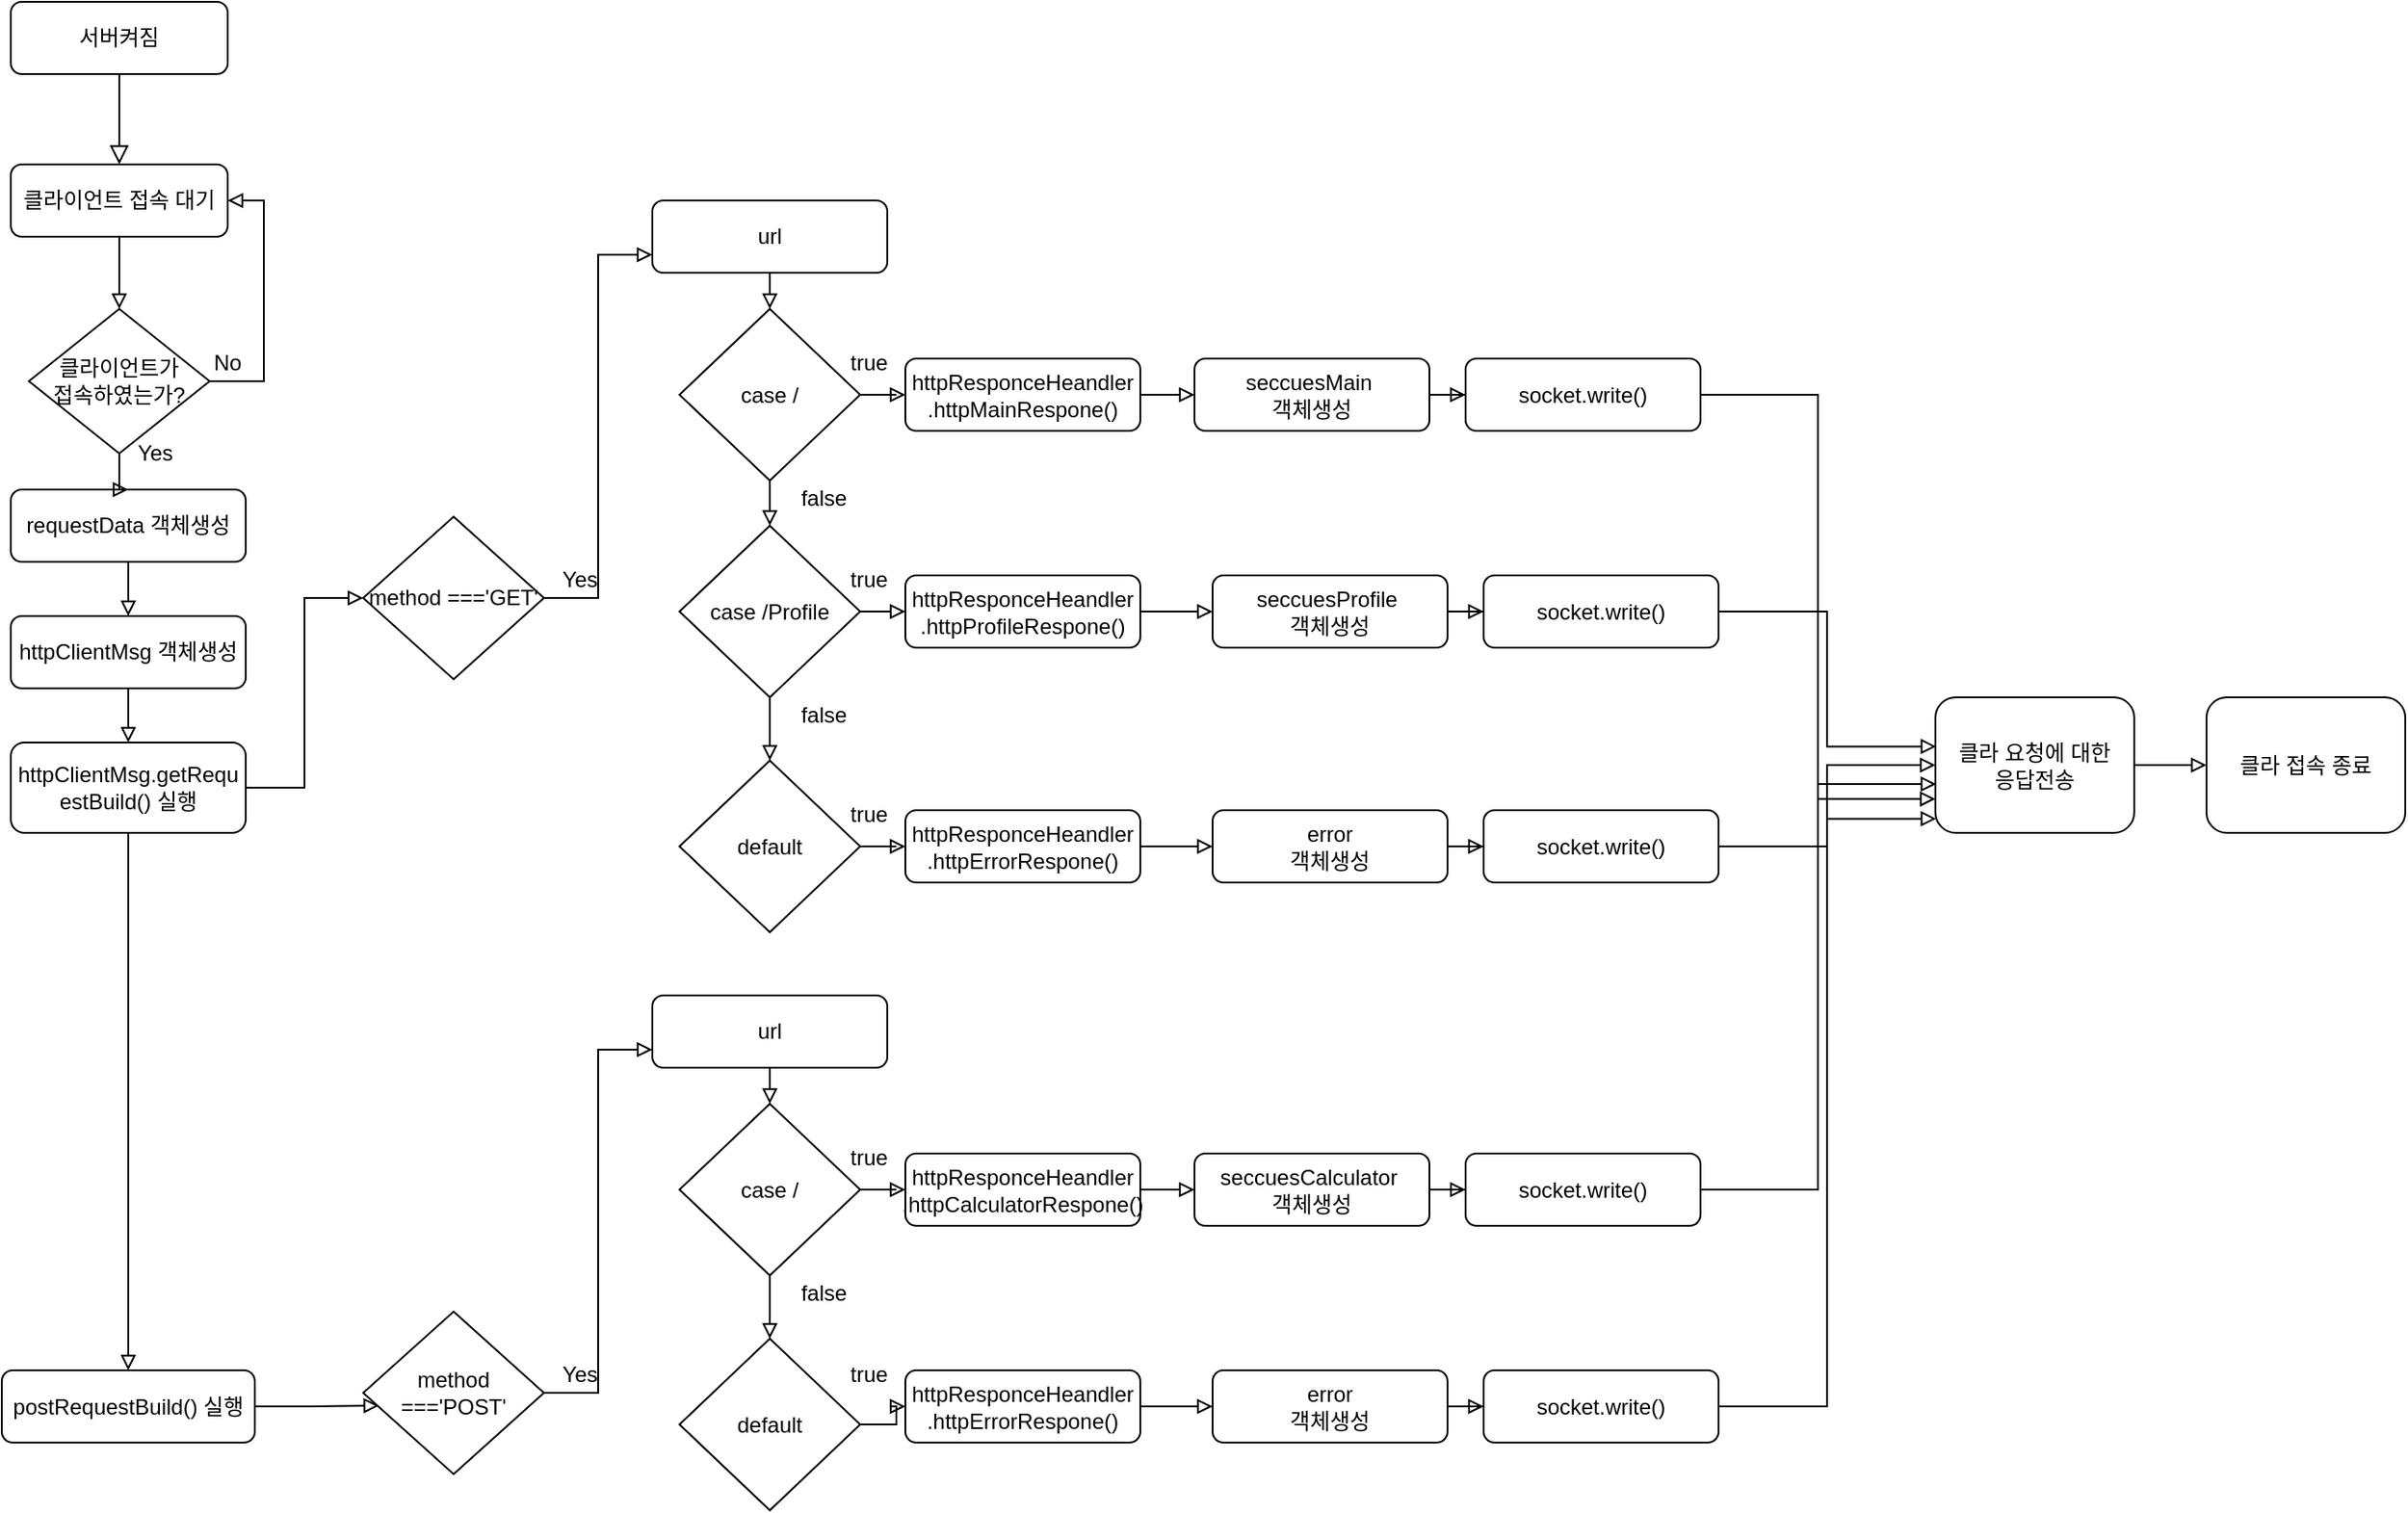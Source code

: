 <mxfile version="14.1.8" type="github">
  <diagram id="C5RBs43oDa-KdzZeNtuy" name="Page-1">
    <mxGraphModel dx="1038" dy="620" grid="1" gridSize="10" guides="1" tooltips="1" connect="1" arrows="1" fold="1" page="1" pageScale="1" pageWidth="827" pageHeight="1169" math="0" shadow="0">
      <root>
        <mxCell id="WIyWlLk6GJQsqaUBKTNV-0" />
        <mxCell id="WIyWlLk6GJQsqaUBKTNV-1" parent="WIyWlLk6GJQsqaUBKTNV-0" />
        <mxCell id="WIyWlLk6GJQsqaUBKTNV-2" value="" style="rounded=0;html=1;jettySize=auto;orthogonalLoop=1;fontSize=11;endArrow=block;endFill=0;endSize=8;strokeWidth=1;shadow=0;labelBackgroundColor=none;edgeStyle=orthogonalEdgeStyle;" parent="WIyWlLk6GJQsqaUBKTNV-1" source="WIyWlLk6GJQsqaUBKTNV-3" edge="1">
          <mxGeometry relative="1" as="geometry">
            <mxPoint x="75" y="100" as="targetPoint" />
          </mxGeometry>
        </mxCell>
        <mxCell id="WIyWlLk6GJQsqaUBKTNV-3" value="서버켜짐" style="rounded=1;whiteSpace=wrap;html=1;fontSize=12;glass=0;strokeWidth=1;shadow=0;" parent="WIyWlLk6GJQsqaUBKTNV-1" vertex="1">
          <mxGeometry x="15" y="10" width="120" height="40" as="geometry" />
        </mxCell>
        <mxCell id="k8k3mxwGZvP8Mc64Pm2X-14" style="edgeStyle=orthogonalEdgeStyle;rounded=0;orthogonalLoop=1;jettySize=auto;html=1;entryX=0.5;entryY=0;entryDx=0;entryDy=0;endArrow=block;endFill=0;" edge="1" parent="WIyWlLk6GJQsqaUBKTNV-1" source="k8k3mxwGZvP8Mc64Pm2X-0" target="k8k3mxwGZvP8Mc64Pm2X-12">
          <mxGeometry relative="1" as="geometry" />
        </mxCell>
        <mxCell id="k8k3mxwGZvP8Mc64Pm2X-0" value="클라이언트 접속 대기" style="rounded=1;whiteSpace=wrap;html=1;fontSize=12;glass=0;strokeWidth=1;shadow=0;" vertex="1" parent="WIyWlLk6GJQsqaUBKTNV-1">
          <mxGeometry x="15" y="100" width="120" height="40" as="geometry" />
        </mxCell>
        <mxCell id="k8k3mxwGZvP8Mc64Pm2X-5" value="No" style="text;html=1;strokeColor=none;fillColor=none;align=center;verticalAlign=middle;whiteSpace=wrap;rounded=0;" vertex="1" parent="WIyWlLk6GJQsqaUBKTNV-1">
          <mxGeometry x="115" y="200" width="40" height="20" as="geometry" />
        </mxCell>
        <mxCell id="k8k3mxwGZvP8Mc64Pm2X-10" style="edgeStyle=orthogonalEdgeStyle;rounded=0;orthogonalLoop=1;jettySize=auto;html=1;entryX=0.5;entryY=0;entryDx=0;entryDy=0;endArrow=block;endFill=0;" edge="1" parent="WIyWlLk6GJQsqaUBKTNV-1" source="k8k3mxwGZvP8Mc64Pm2X-6" target="k8k3mxwGZvP8Mc64Pm2X-9">
          <mxGeometry relative="1" as="geometry" />
        </mxCell>
        <mxCell id="k8k3mxwGZvP8Mc64Pm2X-6" value="requestData 객체생성" style="rounded=1;whiteSpace=wrap;html=1;fontSize=12;glass=0;strokeWidth=1;shadow=0;" vertex="1" parent="WIyWlLk6GJQsqaUBKTNV-1">
          <mxGeometry x="15" y="280" width="130" height="40" as="geometry" />
        </mxCell>
        <mxCell id="k8k3mxwGZvP8Mc64Pm2X-8" value="Yes" style="text;html=1;strokeColor=none;fillColor=none;align=center;verticalAlign=middle;whiteSpace=wrap;rounded=0;" vertex="1" parent="WIyWlLk6GJQsqaUBKTNV-1">
          <mxGeometry x="75" y="250" width="40" height="20" as="geometry" />
        </mxCell>
        <mxCell id="k8k3mxwGZvP8Mc64Pm2X-20" style="edgeStyle=orthogonalEdgeStyle;rounded=0;orthogonalLoop=1;jettySize=auto;html=1;exitX=0.5;exitY=1;exitDx=0;exitDy=0;entryX=0.5;entryY=0;entryDx=0;entryDy=0;endArrow=block;endFill=0;" edge="1" parent="WIyWlLk6GJQsqaUBKTNV-1" source="k8k3mxwGZvP8Mc64Pm2X-9" target="k8k3mxwGZvP8Mc64Pm2X-18">
          <mxGeometry relative="1" as="geometry" />
        </mxCell>
        <mxCell id="k8k3mxwGZvP8Mc64Pm2X-9" value="httpClientMsg 객체생성" style="rounded=1;whiteSpace=wrap;html=1;fontSize=12;glass=0;strokeWidth=1;shadow=0;" vertex="1" parent="WIyWlLk6GJQsqaUBKTNV-1">
          <mxGeometry x="15" y="350" width="130" height="40" as="geometry" />
        </mxCell>
        <mxCell id="k8k3mxwGZvP8Mc64Pm2X-15" style="edgeStyle=orthogonalEdgeStyle;rounded=0;orthogonalLoop=1;jettySize=auto;html=1;entryX=0.5;entryY=0;entryDx=0;entryDy=0;endArrow=block;endFill=0;" edge="1" parent="WIyWlLk6GJQsqaUBKTNV-1" source="k8k3mxwGZvP8Mc64Pm2X-12" target="k8k3mxwGZvP8Mc64Pm2X-6">
          <mxGeometry relative="1" as="geometry" />
        </mxCell>
        <mxCell id="k8k3mxwGZvP8Mc64Pm2X-17" style="edgeStyle=orthogonalEdgeStyle;rounded=0;orthogonalLoop=1;jettySize=auto;html=1;endArrow=block;endFill=0;entryX=1;entryY=0.5;entryDx=0;entryDy=0;" edge="1" parent="WIyWlLk6GJQsqaUBKTNV-1" source="k8k3mxwGZvP8Mc64Pm2X-12" target="k8k3mxwGZvP8Mc64Pm2X-0">
          <mxGeometry relative="1" as="geometry">
            <mxPoint x="185" y="120" as="targetPoint" />
            <Array as="points">
              <mxPoint x="155" y="220" />
              <mxPoint x="155" y="120" />
            </Array>
          </mxGeometry>
        </mxCell>
        <mxCell id="k8k3mxwGZvP8Mc64Pm2X-12" value="클라이언트가&lt;br&gt;접속하였는가?" style="rhombus;whiteSpace=wrap;html=1;" vertex="1" parent="WIyWlLk6GJQsqaUBKTNV-1">
          <mxGeometry x="25" y="180" width="100" height="80" as="geometry" />
        </mxCell>
        <mxCell id="k8k3mxwGZvP8Mc64Pm2X-21" style="edgeStyle=orthogonalEdgeStyle;rounded=0;orthogonalLoop=1;jettySize=auto;html=1;exitX=0.5;exitY=1;exitDx=0;exitDy=0;entryX=0.5;entryY=0;entryDx=0;entryDy=0;endArrow=block;endFill=0;" edge="1" parent="WIyWlLk6GJQsqaUBKTNV-1" source="k8k3mxwGZvP8Mc64Pm2X-18" target="k8k3mxwGZvP8Mc64Pm2X-19">
          <mxGeometry relative="1" as="geometry" />
        </mxCell>
        <mxCell id="k8k3mxwGZvP8Mc64Pm2X-25" style="edgeStyle=orthogonalEdgeStyle;rounded=0;orthogonalLoop=1;jettySize=auto;html=1;endArrow=block;endFill=0;entryX=0;entryY=0.5;entryDx=0;entryDy=0;" edge="1" parent="WIyWlLk6GJQsqaUBKTNV-1" source="k8k3mxwGZvP8Mc64Pm2X-18" target="k8k3mxwGZvP8Mc64Pm2X-26">
          <mxGeometry relative="1" as="geometry">
            <mxPoint x="185" y="440" as="targetPoint" />
          </mxGeometry>
        </mxCell>
        <mxCell id="k8k3mxwGZvP8Mc64Pm2X-18" value="httpClientMsg.getRequ&lt;br&gt;estBuild() 실행" style="rounded=1;whiteSpace=wrap;html=1;fontSize=12;glass=0;strokeWidth=1;shadow=0;" vertex="1" parent="WIyWlLk6GJQsqaUBKTNV-1">
          <mxGeometry x="15" y="420" width="130" height="50" as="geometry" />
        </mxCell>
        <mxCell id="k8k3mxwGZvP8Mc64Pm2X-495" style="edgeStyle=orthogonalEdgeStyle;rounded=0;orthogonalLoop=1;jettySize=auto;html=1;entryX=0.088;entryY=0.578;entryDx=0;entryDy=0;entryPerimeter=0;endArrow=block;endFill=0;" edge="1" parent="WIyWlLk6GJQsqaUBKTNV-1" source="k8k3mxwGZvP8Mc64Pm2X-19" target="k8k3mxwGZvP8Mc64Pm2X-463">
          <mxGeometry relative="1" as="geometry" />
        </mxCell>
        <mxCell id="k8k3mxwGZvP8Mc64Pm2X-19" value="postRequestBuild() 실행" style="rounded=1;whiteSpace=wrap;html=1;fontSize=12;glass=0;strokeWidth=1;shadow=0;" vertex="1" parent="WIyWlLk6GJQsqaUBKTNV-1">
          <mxGeometry x="10" y="767.5" width="140" height="40" as="geometry" />
        </mxCell>
        <mxCell id="k8k3mxwGZvP8Mc64Pm2X-27" style="edgeStyle=orthogonalEdgeStyle;rounded=0;orthogonalLoop=1;jettySize=auto;html=1;endArrow=block;endFill=0;entryX=0;entryY=0.75;entryDx=0;entryDy=0;" edge="1" parent="WIyWlLk6GJQsqaUBKTNV-1" source="k8k3mxwGZvP8Mc64Pm2X-26" target="k8k3mxwGZvP8Mc64Pm2X-30">
          <mxGeometry relative="1" as="geometry">
            <mxPoint x="370" y="340" as="targetPoint" />
          </mxGeometry>
        </mxCell>
        <mxCell id="k8k3mxwGZvP8Mc64Pm2X-26" value="method ===&#39;GET&#39;" style="rhombus;whiteSpace=wrap;html=1;" vertex="1" parent="WIyWlLk6GJQsqaUBKTNV-1">
          <mxGeometry x="210" y="295" width="100" height="90" as="geometry" />
        </mxCell>
        <mxCell id="k8k3mxwGZvP8Mc64Pm2X-28" value="Yes" style="text;html=1;strokeColor=none;fillColor=none;align=center;verticalAlign=middle;whiteSpace=wrap;rounded=0;" vertex="1" parent="WIyWlLk6GJQsqaUBKTNV-1">
          <mxGeometry x="310" y="320" width="40" height="20" as="geometry" />
        </mxCell>
        <mxCell id="k8k3mxwGZvP8Mc64Pm2X-34" style="edgeStyle=orthogonalEdgeStyle;rounded=0;orthogonalLoop=1;jettySize=auto;html=1;exitX=0.5;exitY=1;exitDx=0;exitDy=0;endArrow=block;endFill=0;" edge="1" parent="WIyWlLk6GJQsqaUBKTNV-1" source="k8k3mxwGZvP8Mc64Pm2X-29">
          <mxGeometry relative="1" as="geometry">
            <mxPoint x="435" y="430" as="targetPoint" />
          </mxGeometry>
        </mxCell>
        <mxCell id="k8k3mxwGZvP8Mc64Pm2X-443" style="edgeStyle=orthogonalEdgeStyle;rounded=0;orthogonalLoop=1;jettySize=auto;html=1;exitX=1;exitY=0.5;exitDx=0;exitDy=0;entryX=0;entryY=0.5;entryDx=0;entryDy=0;endArrow=block;endFill=0;" edge="1" parent="WIyWlLk6GJQsqaUBKTNV-1" source="k8k3mxwGZvP8Mc64Pm2X-29" target="k8k3mxwGZvP8Mc64Pm2X-440">
          <mxGeometry relative="1" as="geometry" />
        </mxCell>
        <mxCell id="k8k3mxwGZvP8Mc64Pm2X-29" value="case /Profile" style="rhombus;whiteSpace=wrap;html=1;" vertex="1" parent="WIyWlLk6GJQsqaUBKTNV-1">
          <mxGeometry x="385" y="300" width="100" height="95" as="geometry" />
        </mxCell>
        <mxCell id="k8k3mxwGZvP8Mc64Pm2X-35" style="edgeStyle=orthogonalEdgeStyle;rounded=0;orthogonalLoop=1;jettySize=auto;html=1;exitX=0.5;exitY=1;exitDx=0;exitDy=0;entryX=0.5;entryY=0;entryDx=0;entryDy=0;endArrow=block;endFill=0;" edge="1" parent="WIyWlLk6GJQsqaUBKTNV-1" source="k8k3mxwGZvP8Mc64Pm2X-30" target="k8k3mxwGZvP8Mc64Pm2X-31">
          <mxGeometry relative="1" as="geometry" />
        </mxCell>
        <mxCell id="k8k3mxwGZvP8Mc64Pm2X-30" value="url" style="rounded=1;whiteSpace=wrap;html=1;fontSize=12;glass=0;strokeWidth=1;shadow=0;" vertex="1" parent="WIyWlLk6GJQsqaUBKTNV-1">
          <mxGeometry x="370" y="120" width="130" height="40" as="geometry" />
        </mxCell>
        <mxCell id="k8k3mxwGZvP8Mc64Pm2X-33" style="edgeStyle=orthogonalEdgeStyle;rounded=0;orthogonalLoop=1;jettySize=auto;html=1;exitX=0.5;exitY=1;exitDx=0;exitDy=0;entryX=0.5;entryY=0;entryDx=0;entryDy=0;endArrow=block;endFill=0;" edge="1" parent="WIyWlLk6GJQsqaUBKTNV-1" source="k8k3mxwGZvP8Mc64Pm2X-31" target="k8k3mxwGZvP8Mc64Pm2X-29">
          <mxGeometry relative="1" as="geometry" />
        </mxCell>
        <mxCell id="k8k3mxwGZvP8Mc64Pm2X-442" style="edgeStyle=orthogonalEdgeStyle;rounded=0;orthogonalLoop=1;jettySize=auto;html=1;entryX=0;entryY=0.5;entryDx=0;entryDy=0;endArrow=block;endFill=0;" edge="1" parent="WIyWlLk6GJQsqaUBKTNV-1" source="k8k3mxwGZvP8Mc64Pm2X-31" target="k8k3mxwGZvP8Mc64Pm2X-439">
          <mxGeometry relative="1" as="geometry" />
        </mxCell>
        <mxCell id="k8k3mxwGZvP8Mc64Pm2X-31" value="case /" style="rhombus;whiteSpace=wrap;html=1;" vertex="1" parent="WIyWlLk6GJQsqaUBKTNV-1">
          <mxGeometry x="385" y="180" width="100" height="95" as="geometry" />
        </mxCell>
        <mxCell id="k8k3mxwGZvP8Mc64Pm2X-444" style="edgeStyle=orthogonalEdgeStyle;rounded=0;orthogonalLoop=1;jettySize=auto;html=1;exitX=1;exitY=0.5;exitDx=0;exitDy=0;endArrow=block;endFill=0;" edge="1" parent="WIyWlLk6GJQsqaUBKTNV-1" source="k8k3mxwGZvP8Mc64Pm2X-32" target="k8k3mxwGZvP8Mc64Pm2X-441">
          <mxGeometry relative="1" as="geometry" />
        </mxCell>
        <mxCell id="k8k3mxwGZvP8Mc64Pm2X-32" value="default" style="rhombus;whiteSpace=wrap;html=1;" vertex="1" parent="WIyWlLk6GJQsqaUBKTNV-1">
          <mxGeometry x="385" y="430" width="100" height="95" as="geometry" />
        </mxCell>
        <mxCell id="k8k3mxwGZvP8Mc64Pm2X-436" value="false" style="text;html=1;strokeColor=none;fillColor=none;align=center;verticalAlign=middle;whiteSpace=wrap;rounded=0;" vertex="1" parent="WIyWlLk6GJQsqaUBKTNV-1">
          <mxGeometry x="445" y="275" width="40" height="20" as="geometry" />
        </mxCell>
        <mxCell id="k8k3mxwGZvP8Mc64Pm2X-437" value="false" style="text;html=1;strokeColor=none;fillColor=none;align=center;verticalAlign=middle;whiteSpace=wrap;rounded=0;" vertex="1" parent="WIyWlLk6GJQsqaUBKTNV-1">
          <mxGeometry x="445" y="395" width="40" height="20" as="geometry" />
        </mxCell>
        <mxCell id="k8k3mxwGZvP8Mc64Pm2X-452" style="edgeStyle=orthogonalEdgeStyle;rounded=0;orthogonalLoop=1;jettySize=auto;html=1;endArrow=block;endFill=0;" edge="1" parent="WIyWlLk6GJQsqaUBKTNV-1" source="k8k3mxwGZvP8Mc64Pm2X-439" target="k8k3mxwGZvP8Mc64Pm2X-448">
          <mxGeometry relative="1" as="geometry" />
        </mxCell>
        <mxCell id="k8k3mxwGZvP8Mc64Pm2X-439" value="httpResponceHeandler&lt;br&gt;.httpMainRespone()" style="rounded=1;whiteSpace=wrap;html=1;fontSize=12;glass=0;strokeWidth=1;shadow=0;" vertex="1" parent="WIyWlLk6GJQsqaUBKTNV-1">
          <mxGeometry x="510" y="207.5" width="130" height="40" as="geometry" />
        </mxCell>
        <mxCell id="k8k3mxwGZvP8Mc64Pm2X-460" style="edgeStyle=orthogonalEdgeStyle;rounded=0;orthogonalLoop=1;jettySize=auto;html=1;entryX=0;entryY=0.5;entryDx=0;entryDy=0;endArrow=block;endFill=0;" edge="1" parent="WIyWlLk6GJQsqaUBKTNV-1" source="k8k3mxwGZvP8Mc64Pm2X-440" target="k8k3mxwGZvP8Mc64Pm2X-455">
          <mxGeometry relative="1" as="geometry" />
        </mxCell>
        <mxCell id="k8k3mxwGZvP8Mc64Pm2X-440" value="httpResponceHeandler&lt;br&gt;.httpProfileRespone()" style="rounded=1;whiteSpace=wrap;html=1;fontSize=12;glass=0;strokeWidth=1;shadow=0;" vertex="1" parent="WIyWlLk6GJQsqaUBKTNV-1">
          <mxGeometry x="510" y="327.5" width="130" height="40" as="geometry" />
        </mxCell>
        <mxCell id="k8k3mxwGZvP8Mc64Pm2X-461" style="edgeStyle=orthogonalEdgeStyle;rounded=0;orthogonalLoop=1;jettySize=auto;html=1;exitX=1;exitY=0.5;exitDx=0;exitDy=0;entryX=0;entryY=0.5;entryDx=0;entryDy=0;endArrow=block;endFill=0;" edge="1" parent="WIyWlLk6GJQsqaUBKTNV-1" source="k8k3mxwGZvP8Mc64Pm2X-441" target="k8k3mxwGZvP8Mc64Pm2X-458">
          <mxGeometry relative="1" as="geometry" />
        </mxCell>
        <mxCell id="k8k3mxwGZvP8Mc64Pm2X-441" value="httpResponceHeandler&lt;br&gt;.httpErrorRespone()" style="rounded=1;whiteSpace=wrap;html=1;fontSize=12;glass=0;strokeWidth=1;shadow=0;" vertex="1" parent="WIyWlLk6GJQsqaUBKTNV-1">
          <mxGeometry x="510" y="457.5" width="130" height="40" as="geometry" />
        </mxCell>
        <mxCell id="k8k3mxwGZvP8Mc64Pm2X-445" value="true" style="text;html=1;strokeColor=none;fillColor=none;align=center;verticalAlign=middle;whiteSpace=wrap;rounded=0;" vertex="1" parent="WIyWlLk6GJQsqaUBKTNV-1">
          <mxGeometry x="470" y="200" width="40" height="20" as="geometry" />
        </mxCell>
        <mxCell id="k8k3mxwGZvP8Mc64Pm2X-446" value="true" style="text;html=1;strokeColor=none;fillColor=none;align=center;verticalAlign=middle;whiteSpace=wrap;rounded=0;" vertex="1" parent="WIyWlLk6GJQsqaUBKTNV-1">
          <mxGeometry x="470" y="320" width="40" height="20" as="geometry" />
        </mxCell>
        <mxCell id="k8k3mxwGZvP8Mc64Pm2X-447" value="true" style="text;html=1;strokeColor=none;fillColor=none;align=center;verticalAlign=middle;whiteSpace=wrap;rounded=0;" vertex="1" parent="WIyWlLk6GJQsqaUBKTNV-1">
          <mxGeometry x="470" y="450" width="40" height="20" as="geometry" />
        </mxCell>
        <mxCell id="k8k3mxwGZvP8Mc64Pm2X-453" style="edgeStyle=orthogonalEdgeStyle;rounded=0;orthogonalLoop=1;jettySize=auto;html=1;entryX=0;entryY=0.5;entryDx=0;entryDy=0;endArrow=block;endFill=0;" edge="1" parent="WIyWlLk6GJQsqaUBKTNV-1" source="k8k3mxwGZvP8Mc64Pm2X-448" target="k8k3mxwGZvP8Mc64Pm2X-449">
          <mxGeometry relative="1" as="geometry" />
        </mxCell>
        <mxCell id="k8k3mxwGZvP8Mc64Pm2X-448" value="seccuesMain&amp;nbsp;&lt;br&gt;객체생성" style="rounded=1;whiteSpace=wrap;html=1;fontSize=12;glass=0;strokeWidth=1;shadow=0;" vertex="1" parent="WIyWlLk6GJQsqaUBKTNV-1">
          <mxGeometry x="670" y="207.5" width="130" height="40" as="geometry" />
        </mxCell>
        <mxCell id="k8k3mxwGZvP8Mc64Pm2X-499" style="edgeStyle=orthogonalEdgeStyle;rounded=0;orthogonalLoop=1;jettySize=auto;html=1;endArrow=block;endFill=0;entryX=0;entryY=0.75;entryDx=0;entryDy=0;" edge="1" parent="WIyWlLk6GJQsqaUBKTNV-1" source="k8k3mxwGZvP8Mc64Pm2X-449" target="k8k3mxwGZvP8Mc64Pm2X-498">
          <mxGeometry relative="1" as="geometry">
            <mxPoint x="1030" y="440" as="targetPoint" />
          </mxGeometry>
        </mxCell>
        <mxCell id="k8k3mxwGZvP8Mc64Pm2X-449" value="socket.write()" style="rounded=1;whiteSpace=wrap;html=1;fontSize=12;glass=0;strokeWidth=1;shadow=0;" vertex="1" parent="WIyWlLk6GJQsqaUBKTNV-1">
          <mxGeometry x="820" y="207.5" width="130" height="40" as="geometry" />
        </mxCell>
        <mxCell id="k8k3mxwGZvP8Mc64Pm2X-454" style="edgeStyle=orthogonalEdgeStyle;rounded=0;orthogonalLoop=1;jettySize=auto;html=1;entryX=0;entryY=0.5;entryDx=0;entryDy=0;endArrow=block;endFill=0;" edge="1" parent="WIyWlLk6GJQsqaUBKTNV-1" source="k8k3mxwGZvP8Mc64Pm2X-455" target="k8k3mxwGZvP8Mc64Pm2X-456">
          <mxGeometry relative="1" as="geometry" />
        </mxCell>
        <mxCell id="k8k3mxwGZvP8Mc64Pm2X-455" value="seccuesProfile&amp;nbsp;&lt;br&gt;객체생성" style="rounded=1;whiteSpace=wrap;html=1;fontSize=12;glass=0;strokeWidth=1;shadow=0;" vertex="1" parent="WIyWlLk6GJQsqaUBKTNV-1">
          <mxGeometry x="680" y="327.5" width="130" height="40" as="geometry" />
        </mxCell>
        <mxCell id="k8k3mxwGZvP8Mc64Pm2X-502" style="edgeStyle=orthogonalEdgeStyle;rounded=0;orthogonalLoop=1;jettySize=auto;html=1;entryX=0.004;entryY=0.363;entryDx=0;entryDy=0;entryPerimeter=0;endArrow=block;endFill=0;" edge="1" parent="WIyWlLk6GJQsqaUBKTNV-1" source="k8k3mxwGZvP8Mc64Pm2X-456" target="k8k3mxwGZvP8Mc64Pm2X-498">
          <mxGeometry relative="1" as="geometry" />
        </mxCell>
        <mxCell id="k8k3mxwGZvP8Mc64Pm2X-456" value="socket.write()" style="rounded=1;whiteSpace=wrap;html=1;fontSize=12;glass=0;strokeWidth=1;shadow=0;" vertex="1" parent="WIyWlLk6GJQsqaUBKTNV-1">
          <mxGeometry x="830" y="327.5" width="130" height="40" as="geometry" />
        </mxCell>
        <mxCell id="k8k3mxwGZvP8Mc64Pm2X-457" style="edgeStyle=orthogonalEdgeStyle;rounded=0;orthogonalLoop=1;jettySize=auto;html=1;entryX=0;entryY=0.5;entryDx=0;entryDy=0;endArrow=block;endFill=0;" edge="1" parent="WIyWlLk6GJQsqaUBKTNV-1" source="k8k3mxwGZvP8Mc64Pm2X-458" target="k8k3mxwGZvP8Mc64Pm2X-459">
          <mxGeometry relative="1" as="geometry" />
        </mxCell>
        <mxCell id="k8k3mxwGZvP8Mc64Pm2X-458" value="error&lt;br&gt;객체생성" style="rounded=1;whiteSpace=wrap;html=1;fontSize=12;glass=0;strokeWidth=1;shadow=0;" vertex="1" parent="WIyWlLk6GJQsqaUBKTNV-1">
          <mxGeometry x="680" y="457.5" width="130" height="40" as="geometry" />
        </mxCell>
        <mxCell id="k8k3mxwGZvP8Mc64Pm2X-503" style="edgeStyle=orthogonalEdgeStyle;rounded=0;orthogonalLoop=1;jettySize=auto;html=1;entryX=0;entryY=0.5;entryDx=0;entryDy=0;endArrow=block;endFill=0;" edge="1" parent="WIyWlLk6GJQsqaUBKTNV-1" source="k8k3mxwGZvP8Mc64Pm2X-459" target="k8k3mxwGZvP8Mc64Pm2X-498">
          <mxGeometry relative="1" as="geometry" />
        </mxCell>
        <mxCell id="k8k3mxwGZvP8Mc64Pm2X-459" value="socket.write()" style="rounded=1;whiteSpace=wrap;html=1;fontSize=12;glass=0;strokeWidth=1;shadow=0;" vertex="1" parent="WIyWlLk6GJQsqaUBKTNV-1">
          <mxGeometry x="830" y="457.5" width="130" height="40" as="geometry" />
        </mxCell>
        <mxCell id="k8k3mxwGZvP8Mc64Pm2X-462" style="edgeStyle=orthogonalEdgeStyle;rounded=0;orthogonalLoop=1;jettySize=auto;html=1;endArrow=block;endFill=0;entryX=0;entryY=0.75;entryDx=0;entryDy=0;" edge="1" parent="WIyWlLk6GJQsqaUBKTNV-1" source="k8k3mxwGZvP8Mc64Pm2X-463" target="k8k3mxwGZvP8Mc64Pm2X-469">
          <mxGeometry relative="1" as="geometry">
            <mxPoint x="370" y="780" as="targetPoint" />
          </mxGeometry>
        </mxCell>
        <mxCell id="k8k3mxwGZvP8Mc64Pm2X-463" value="method ===&#39;POST&#39;" style="rhombus;whiteSpace=wrap;html=1;" vertex="1" parent="WIyWlLk6GJQsqaUBKTNV-1">
          <mxGeometry x="210" y="735" width="100" height="90" as="geometry" />
        </mxCell>
        <mxCell id="k8k3mxwGZvP8Mc64Pm2X-464" value="Yes" style="text;html=1;strokeColor=none;fillColor=none;align=center;verticalAlign=middle;whiteSpace=wrap;rounded=0;" vertex="1" parent="WIyWlLk6GJQsqaUBKTNV-1">
          <mxGeometry x="310" y="760" width="40" height="20" as="geometry" />
        </mxCell>
        <mxCell id="k8k3mxwGZvP8Mc64Pm2X-468" style="edgeStyle=orthogonalEdgeStyle;rounded=0;orthogonalLoop=1;jettySize=auto;html=1;exitX=0.5;exitY=1;exitDx=0;exitDy=0;entryX=0.5;entryY=0;entryDx=0;entryDy=0;endArrow=block;endFill=0;" edge="1" parent="WIyWlLk6GJQsqaUBKTNV-1" source="k8k3mxwGZvP8Mc64Pm2X-469" target="k8k3mxwGZvP8Mc64Pm2X-472">
          <mxGeometry relative="1" as="geometry" />
        </mxCell>
        <mxCell id="k8k3mxwGZvP8Mc64Pm2X-469" value="url" style="rounded=1;whiteSpace=wrap;html=1;fontSize=12;glass=0;strokeWidth=1;shadow=0;" vertex="1" parent="WIyWlLk6GJQsqaUBKTNV-1">
          <mxGeometry x="370" y="560" width="130" height="40" as="geometry" />
        </mxCell>
        <mxCell id="k8k3mxwGZvP8Mc64Pm2X-471" style="edgeStyle=orthogonalEdgeStyle;rounded=0;orthogonalLoop=1;jettySize=auto;html=1;entryX=0;entryY=0.5;entryDx=0;entryDy=0;endArrow=block;endFill=0;" edge="1" parent="WIyWlLk6GJQsqaUBKTNV-1" source="k8k3mxwGZvP8Mc64Pm2X-472" target="k8k3mxwGZvP8Mc64Pm2X-478">
          <mxGeometry relative="1" as="geometry" />
        </mxCell>
        <mxCell id="k8k3mxwGZvP8Mc64Pm2X-497" style="edgeStyle=orthogonalEdgeStyle;rounded=0;orthogonalLoop=1;jettySize=auto;html=1;exitX=0.5;exitY=1;exitDx=0;exitDy=0;entryX=0.5;entryY=0;entryDx=0;entryDy=0;endArrow=block;endFill=0;" edge="1" parent="WIyWlLk6GJQsqaUBKTNV-1" source="k8k3mxwGZvP8Mc64Pm2X-472" target="k8k3mxwGZvP8Mc64Pm2X-474">
          <mxGeometry relative="1" as="geometry" />
        </mxCell>
        <mxCell id="k8k3mxwGZvP8Mc64Pm2X-472" value="case /" style="rhombus;whiteSpace=wrap;html=1;" vertex="1" parent="WIyWlLk6GJQsqaUBKTNV-1">
          <mxGeometry x="385" y="620" width="100" height="95" as="geometry" />
        </mxCell>
        <mxCell id="k8k3mxwGZvP8Mc64Pm2X-473" style="edgeStyle=orthogonalEdgeStyle;rounded=0;orthogonalLoop=1;jettySize=auto;html=1;exitX=1;exitY=0.5;exitDx=0;exitDy=0;endArrow=block;endFill=0;" edge="1" parent="WIyWlLk6GJQsqaUBKTNV-1" source="k8k3mxwGZvP8Mc64Pm2X-474" target="k8k3mxwGZvP8Mc64Pm2X-482">
          <mxGeometry relative="1" as="geometry" />
        </mxCell>
        <mxCell id="k8k3mxwGZvP8Mc64Pm2X-474" value="default" style="rhombus;whiteSpace=wrap;html=1;" vertex="1" parent="WIyWlLk6GJQsqaUBKTNV-1">
          <mxGeometry x="385" y="750" width="100" height="95" as="geometry" />
        </mxCell>
        <mxCell id="k8k3mxwGZvP8Mc64Pm2X-475" value="false" style="text;html=1;strokeColor=none;fillColor=none;align=center;verticalAlign=middle;whiteSpace=wrap;rounded=0;" vertex="1" parent="WIyWlLk6GJQsqaUBKTNV-1">
          <mxGeometry x="445" y="715" width="40" height="20" as="geometry" />
        </mxCell>
        <mxCell id="k8k3mxwGZvP8Mc64Pm2X-477" style="edgeStyle=orthogonalEdgeStyle;rounded=0;orthogonalLoop=1;jettySize=auto;html=1;endArrow=block;endFill=0;" edge="1" parent="WIyWlLk6GJQsqaUBKTNV-1" source="k8k3mxwGZvP8Mc64Pm2X-478" target="k8k3mxwGZvP8Mc64Pm2X-487">
          <mxGeometry relative="1" as="geometry" />
        </mxCell>
        <mxCell id="k8k3mxwGZvP8Mc64Pm2X-478" value="httpResponceHeandler&lt;br&gt;.httpCalculatorRespone()" style="rounded=1;whiteSpace=wrap;html=1;fontSize=12;glass=0;strokeWidth=1;shadow=0;" vertex="1" parent="WIyWlLk6GJQsqaUBKTNV-1">
          <mxGeometry x="510" y="647.5" width="130" height="40" as="geometry" />
        </mxCell>
        <mxCell id="k8k3mxwGZvP8Mc64Pm2X-481" style="edgeStyle=orthogonalEdgeStyle;rounded=0;orthogonalLoop=1;jettySize=auto;html=1;exitX=1;exitY=0.5;exitDx=0;exitDy=0;entryX=0;entryY=0.5;entryDx=0;entryDy=0;endArrow=block;endFill=0;" edge="1" parent="WIyWlLk6GJQsqaUBKTNV-1" source="k8k3mxwGZvP8Mc64Pm2X-482" target="k8k3mxwGZvP8Mc64Pm2X-493">
          <mxGeometry relative="1" as="geometry" />
        </mxCell>
        <mxCell id="k8k3mxwGZvP8Mc64Pm2X-482" value="httpResponceHeandler&lt;br&gt;.httpErrorRespone()" style="rounded=1;whiteSpace=wrap;html=1;fontSize=12;glass=0;strokeWidth=1;shadow=0;" vertex="1" parent="WIyWlLk6GJQsqaUBKTNV-1">
          <mxGeometry x="510" y="767.5" width="130" height="40" as="geometry" />
        </mxCell>
        <mxCell id="k8k3mxwGZvP8Mc64Pm2X-483" value="true" style="text;html=1;strokeColor=none;fillColor=none;align=center;verticalAlign=middle;whiteSpace=wrap;rounded=0;" vertex="1" parent="WIyWlLk6GJQsqaUBKTNV-1">
          <mxGeometry x="470" y="640" width="40" height="20" as="geometry" />
        </mxCell>
        <mxCell id="k8k3mxwGZvP8Mc64Pm2X-485" value="true" style="text;html=1;strokeColor=none;fillColor=none;align=center;verticalAlign=middle;whiteSpace=wrap;rounded=0;" vertex="1" parent="WIyWlLk6GJQsqaUBKTNV-1">
          <mxGeometry x="470" y="760" width="40" height="20" as="geometry" />
        </mxCell>
        <mxCell id="k8k3mxwGZvP8Mc64Pm2X-486" style="edgeStyle=orthogonalEdgeStyle;rounded=0;orthogonalLoop=1;jettySize=auto;html=1;entryX=0;entryY=0.5;entryDx=0;entryDy=0;endArrow=block;endFill=0;" edge="1" parent="WIyWlLk6GJQsqaUBKTNV-1" source="k8k3mxwGZvP8Mc64Pm2X-487" target="k8k3mxwGZvP8Mc64Pm2X-488">
          <mxGeometry relative="1" as="geometry" />
        </mxCell>
        <mxCell id="k8k3mxwGZvP8Mc64Pm2X-487" value="seccuesCalculator&amp;nbsp;&lt;br&gt;객체생성" style="rounded=1;whiteSpace=wrap;html=1;fontSize=12;glass=0;strokeWidth=1;shadow=0;" vertex="1" parent="WIyWlLk6GJQsqaUBKTNV-1">
          <mxGeometry x="670" y="647.5" width="130" height="40" as="geometry" />
        </mxCell>
        <mxCell id="k8k3mxwGZvP8Mc64Pm2X-504" style="edgeStyle=orthogonalEdgeStyle;rounded=0;orthogonalLoop=1;jettySize=auto;html=1;entryX=0.004;entryY=0.64;entryDx=0;entryDy=0;entryPerimeter=0;endArrow=block;endFill=0;" edge="1" parent="WIyWlLk6GJQsqaUBKTNV-1" source="k8k3mxwGZvP8Mc64Pm2X-488" target="k8k3mxwGZvP8Mc64Pm2X-498">
          <mxGeometry relative="1" as="geometry" />
        </mxCell>
        <mxCell id="k8k3mxwGZvP8Mc64Pm2X-488" value="socket.write()" style="rounded=1;whiteSpace=wrap;html=1;fontSize=12;glass=0;strokeWidth=1;shadow=0;" vertex="1" parent="WIyWlLk6GJQsqaUBKTNV-1">
          <mxGeometry x="820" y="647.5" width="130" height="40" as="geometry" />
        </mxCell>
        <mxCell id="k8k3mxwGZvP8Mc64Pm2X-492" style="edgeStyle=orthogonalEdgeStyle;rounded=0;orthogonalLoop=1;jettySize=auto;html=1;entryX=0;entryY=0.5;entryDx=0;entryDy=0;endArrow=block;endFill=0;" edge="1" parent="WIyWlLk6GJQsqaUBKTNV-1" source="k8k3mxwGZvP8Mc64Pm2X-493" target="k8k3mxwGZvP8Mc64Pm2X-494">
          <mxGeometry relative="1" as="geometry" />
        </mxCell>
        <mxCell id="k8k3mxwGZvP8Mc64Pm2X-493" value="error&lt;br&gt;객체생성" style="rounded=1;whiteSpace=wrap;html=1;fontSize=12;glass=0;strokeWidth=1;shadow=0;" vertex="1" parent="WIyWlLk6GJQsqaUBKTNV-1">
          <mxGeometry x="680" y="767.5" width="130" height="40" as="geometry" />
        </mxCell>
        <mxCell id="k8k3mxwGZvP8Mc64Pm2X-505" style="edgeStyle=orthogonalEdgeStyle;rounded=0;orthogonalLoop=1;jettySize=auto;html=1;entryX=0.004;entryY=0.896;entryDx=0;entryDy=0;entryPerimeter=0;endArrow=block;endFill=0;" edge="1" parent="WIyWlLk6GJQsqaUBKTNV-1" source="k8k3mxwGZvP8Mc64Pm2X-494" target="k8k3mxwGZvP8Mc64Pm2X-498">
          <mxGeometry relative="1" as="geometry" />
        </mxCell>
        <mxCell id="k8k3mxwGZvP8Mc64Pm2X-494" value="socket.write()" style="rounded=1;whiteSpace=wrap;html=1;fontSize=12;glass=0;strokeWidth=1;shadow=0;" vertex="1" parent="WIyWlLk6GJQsqaUBKTNV-1">
          <mxGeometry x="830" y="767.5" width="130" height="40" as="geometry" />
        </mxCell>
        <mxCell id="k8k3mxwGZvP8Mc64Pm2X-507" style="edgeStyle=orthogonalEdgeStyle;rounded=0;orthogonalLoop=1;jettySize=auto;html=1;endArrow=block;endFill=0;" edge="1" parent="WIyWlLk6GJQsqaUBKTNV-1" source="k8k3mxwGZvP8Mc64Pm2X-498" target="k8k3mxwGZvP8Mc64Pm2X-506">
          <mxGeometry relative="1" as="geometry" />
        </mxCell>
        <mxCell id="k8k3mxwGZvP8Mc64Pm2X-498" value="클라 요청에 대한 &lt;br&gt;응답전송" style="rounded=1;whiteSpace=wrap;html=1;" vertex="1" parent="WIyWlLk6GJQsqaUBKTNV-1">
          <mxGeometry x="1080" y="395" width="110" height="75" as="geometry" />
        </mxCell>
        <mxCell id="k8k3mxwGZvP8Mc64Pm2X-506" value="클라 접속 종료" style="rounded=1;whiteSpace=wrap;html=1;" vertex="1" parent="WIyWlLk6GJQsqaUBKTNV-1">
          <mxGeometry x="1230" y="395" width="110" height="75" as="geometry" />
        </mxCell>
      </root>
    </mxGraphModel>
  </diagram>
</mxfile>
